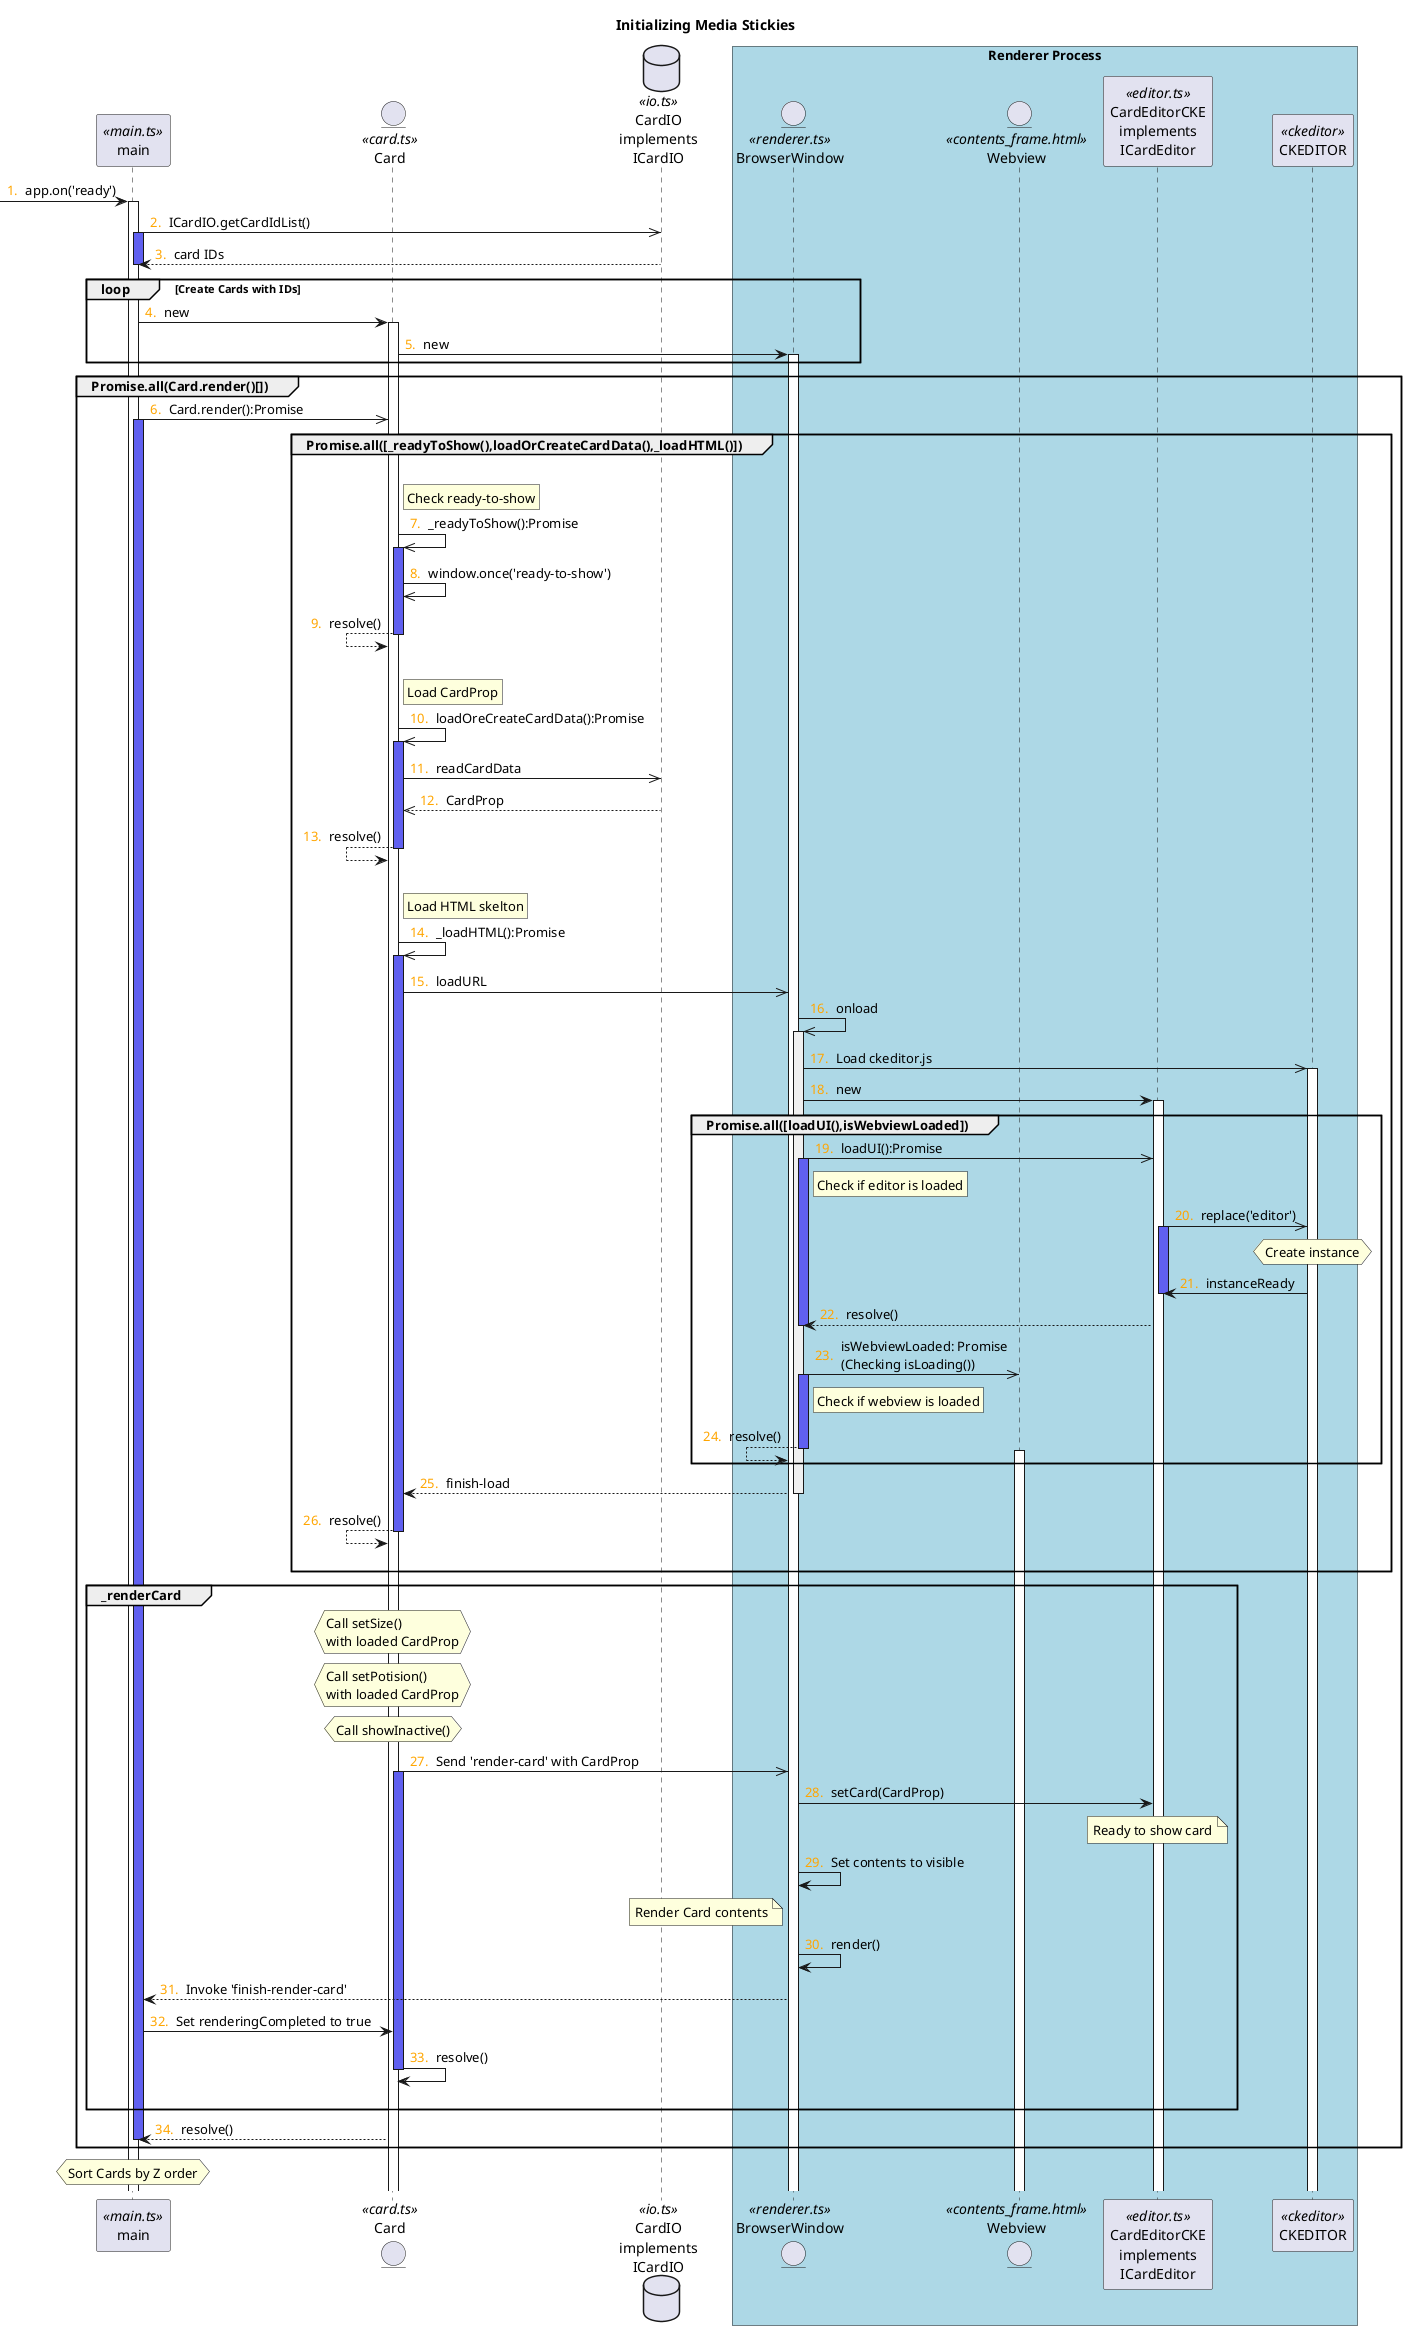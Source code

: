 ' PlantUML
@startuml
title Initializing Media Stickies

autonumber "<font color=orange>0. "
participant main <<main.ts>> order 10
entity Card <<card.ts>> order 20
database ICardIO as "CardIO\nimplements\nICardIO" <<io.ts>> order 50
box "Renderer Process" #LightBlue
  entity BrowserWindow <<renderer.ts>> order 100
  entity Webview <<contents_frame.html>> order 101
  participant ICardEditor as "CardEditorCKE\nimplements\nICardEditor" <<editor.ts>> order 111
  participant CKEDITOR <<ckeditor>> order 112
end box 

[-> main: app.on('ready')
activate main

main ->>ICardIO: ICardIO.getCardIdList()
activate main #6060f0
main <-- ICardIO: card IDs
deactivate main
loop Create Cards with IDs
  main -> Card: new
  activate Card
  Card -> BrowserWindow: new
  activate BrowserWindow
end

group Promise.all(Card.render()[])
  main ->> Card: Card.render():Promise
  activate main #6060f0  
  group Promise.all([_readyToShow(),loadOrCreateCardData(),_loadHTML()])    
    |||
    rnote right Card: Check ready-to-show
    Card ->> Card: _readyToShow():Promise
    activate Card  #6060f0
    Card ->> Card: window.once('ready-to-show')
    Card <-- Card: resolve()
    deactivate Card
    |||
    rnote Right Card: Load CardProp        
    Card ->> Card: loadOreCreateCardData():Promise
    activate Card  #6060f0
    Card ->> ICardIO: readCardData
    Card <<-- ICardIO: CardProp
    Card <-- Card: resolve()
    deactivate Card
    |||
    rnote Right Card: Load HTML skelton
    Card ->> Card: _loadHTML():Promise
    activate Card  #6060f0
    Card ->> BrowserWindow: loadURL
      BrowserWindow ->> BrowserWindow: onload
        activate BrowserWindow #f0f0f0
        BrowserWindow ->> CKEDITOR: Load ckeditor.js
        activate CKEDITOR
        BrowserWindow -> ICardEditor: new
        activate ICardEditor

        group Promise.all([loadUI(),isWebviewLoaded])    
        BrowserWindow ->> ICardEditor: loadUI():Promise
          rnote Right BrowserWindow: Check if editor is loaded
          activate BrowserWindow #6060f0
          ICardEditor ->> CKEDITOR: replace('editor')
            activate ICardEditor #6060f0
            hnote over CKEDITOR: Create instance
            ICardEditor <- CKEDITOR: instanceReady
            deactivate ICardEditor
            BrowserWindow <-- ICardEditor: resolve()
          deactivate BrowserWindow

        BrowserWindow ->> Webview: isWebviewLoaded: Promise\n(Checking isLoading())
          rnote Right BrowserWindow: Check if webview is loaded
          activate BrowserWindow #6060f0
        BrowserWindow <-- BrowserWindow: resolve()      
        activate Webview
        deactivate BrowserWindow
        end

        Card <-- BrowserWindow: finish-load
        deactivate BrowserWindow
    Card <-- Card: resolve()
    deactivate Card
    |||
  end

  group _renderCard
    hnote over Card: Call setSize()\nwith loaded CardProp
    hnote over Card: Call setPotision()\nwith loaded CardProp
    hnote over Card: Call showInactive()
    Card ->> BrowserWindow: Send 'render-card' with CardProp
    activate Card #6060f0
    BrowserWindow -> ICardEditor: setCard(CardProp)
    note over ICardEditor: Ready to show card
    BrowserWindow -> BrowserWindow: Set contents to visible
    note left BrowserWindow: Render Card contents
    BrowserWindow -> BrowserWindow: render()
    main <-- BrowserWindow: Invoke 'finish-render-card'
    main -> Card: Set renderingCompleted to true
    Card -> Card: resolve()
    deactivate Card
    |||
  end
  main <-- Card: resolve()
  deactivate main
end 
hnote over main: Sort Cards by Z order
@enduml